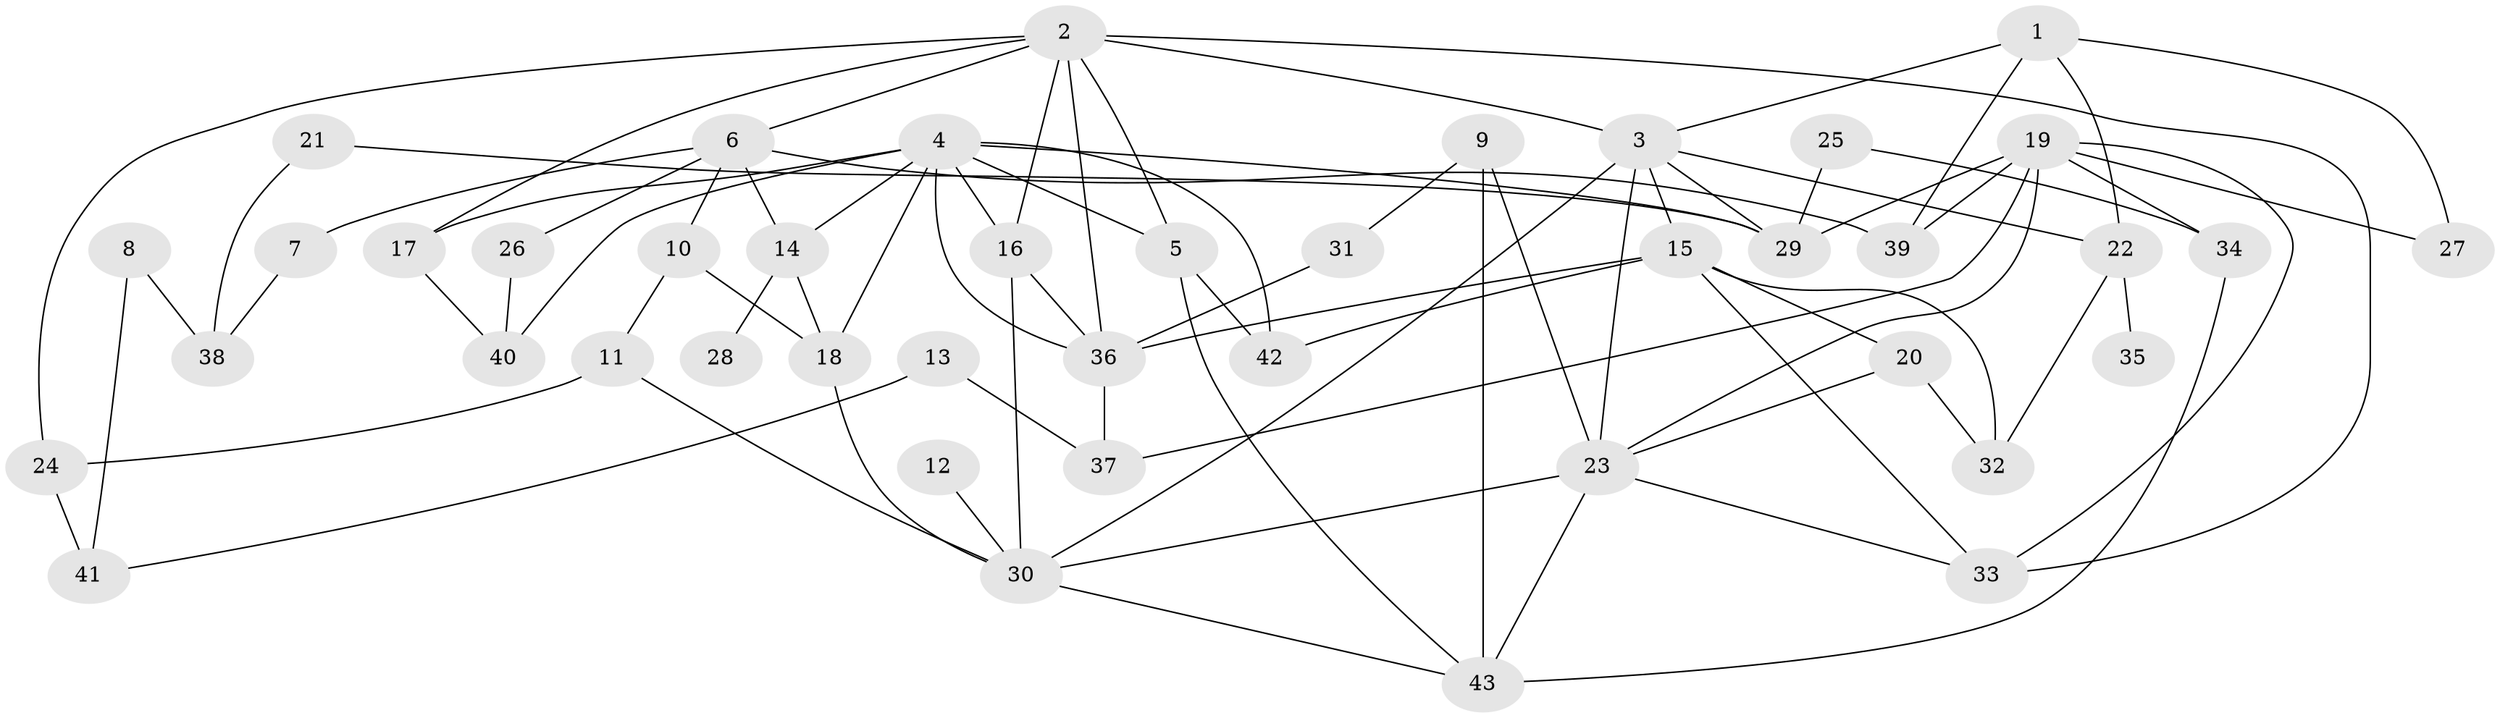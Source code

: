 // original degree distribution, {9: 0.011627906976744186, 6: 0.03488372093023256, 4: 0.1511627906976744, 5: 0.05813953488372093, 2: 0.3372093023255814, 3: 0.26744186046511625, 7: 0.011627906976744186, 8: 0.011627906976744186, 1: 0.11627906976744186}
// Generated by graph-tools (version 1.1) at 2025/00/03/09/25 03:00:57]
// undirected, 43 vertices, 81 edges
graph export_dot {
graph [start="1"]
  node [color=gray90,style=filled];
  1;
  2;
  3;
  4;
  5;
  6;
  7;
  8;
  9;
  10;
  11;
  12;
  13;
  14;
  15;
  16;
  17;
  18;
  19;
  20;
  21;
  22;
  23;
  24;
  25;
  26;
  27;
  28;
  29;
  30;
  31;
  32;
  33;
  34;
  35;
  36;
  37;
  38;
  39;
  40;
  41;
  42;
  43;
  1 -- 3 [weight=1.0];
  1 -- 22 [weight=1.0];
  1 -- 27 [weight=1.0];
  1 -- 39 [weight=1.0];
  2 -- 3 [weight=1.0];
  2 -- 5 [weight=1.0];
  2 -- 6 [weight=1.0];
  2 -- 16 [weight=1.0];
  2 -- 17 [weight=1.0];
  2 -- 24 [weight=1.0];
  2 -- 33 [weight=1.0];
  2 -- 36 [weight=1.0];
  3 -- 15 [weight=1.0];
  3 -- 22 [weight=1.0];
  3 -- 23 [weight=2.0];
  3 -- 29 [weight=1.0];
  3 -- 30 [weight=1.0];
  4 -- 5 [weight=1.0];
  4 -- 14 [weight=1.0];
  4 -- 16 [weight=1.0];
  4 -- 17 [weight=1.0];
  4 -- 18 [weight=1.0];
  4 -- 29 [weight=1.0];
  4 -- 36 [weight=1.0];
  4 -- 40 [weight=1.0];
  4 -- 42 [weight=2.0];
  5 -- 42 [weight=1.0];
  5 -- 43 [weight=1.0];
  6 -- 7 [weight=1.0];
  6 -- 10 [weight=1.0];
  6 -- 14 [weight=1.0];
  6 -- 26 [weight=1.0];
  6 -- 39 [weight=1.0];
  7 -- 38 [weight=1.0];
  8 -- 38 [weight=1.0];
  8 -- 41 [weight=1.0];
  9 -- 23 [weight=1.0];
  9 -- 31 [weight=1.0];
  9 -- 43 [weight=1.0];
  10 -- 11 [weight=1.0];
  10 -- 18 [weight=1.0];
  11 -- 24 [weight=1.0];
  11 -- 30 [weight=1.0];
  12 -- 30 [weight=1.0];
  13 -- 37 [weight=1.0];
  13 -- 41 [weight=1.0];
  14 -- 18 [weight=1.0];
  14 -- 28 [weight=1.0];
  15 -- 20 [weight=1.0];
  15 -- 32 [weight=1.0];
  15 -- 33 [weight=1.0];
  15 -- 36 [weight=1.0];
  15 -- 42 [weight=1.0];
  16 -- 30 [weight=1.0];
  16 -- 36 [weight=1.0];
  17 -- 40 [weight=1.0];
  18 -- 30 [weight=1.0];
  19 -- 23 [weight=1.0];
  19 -- 27 [weight=1.0];
  19 -- 29 [weight=1.0];
  19 -- 33 [weight=1.0];
  19 -- 34 [weight=1.0];
  19 -- 37 [weight=1.0];
  19 -- 39 [weight=1.0];
  20 -- 23 [weight=1.0];
  20 -- 32 [weight=1.0];
  21 -- 29 [weight=1.0];
  21 -- 38 [weight=1.0];
  22 -- 32 [weight=1.0];
  22 -- 35 [weight=1.0];
  23 -- 30 [weight=1.0];
  23 -- 33 [weight=1.0];
  23 -- 43 [weight=1.0];
  24 -- 41 [weight=2.0];
  25 -- 29 [weight=1.0];
  25 -- 34 [weight=1.0];
  26 -- 40 [weight=1.0];
  30 -- 43 [weight=1.0];
  31 -- 36 [weight=1.0];
  34 -- 43 [weight=1.0];
  36 -- 37 [weight=1.0];
}

